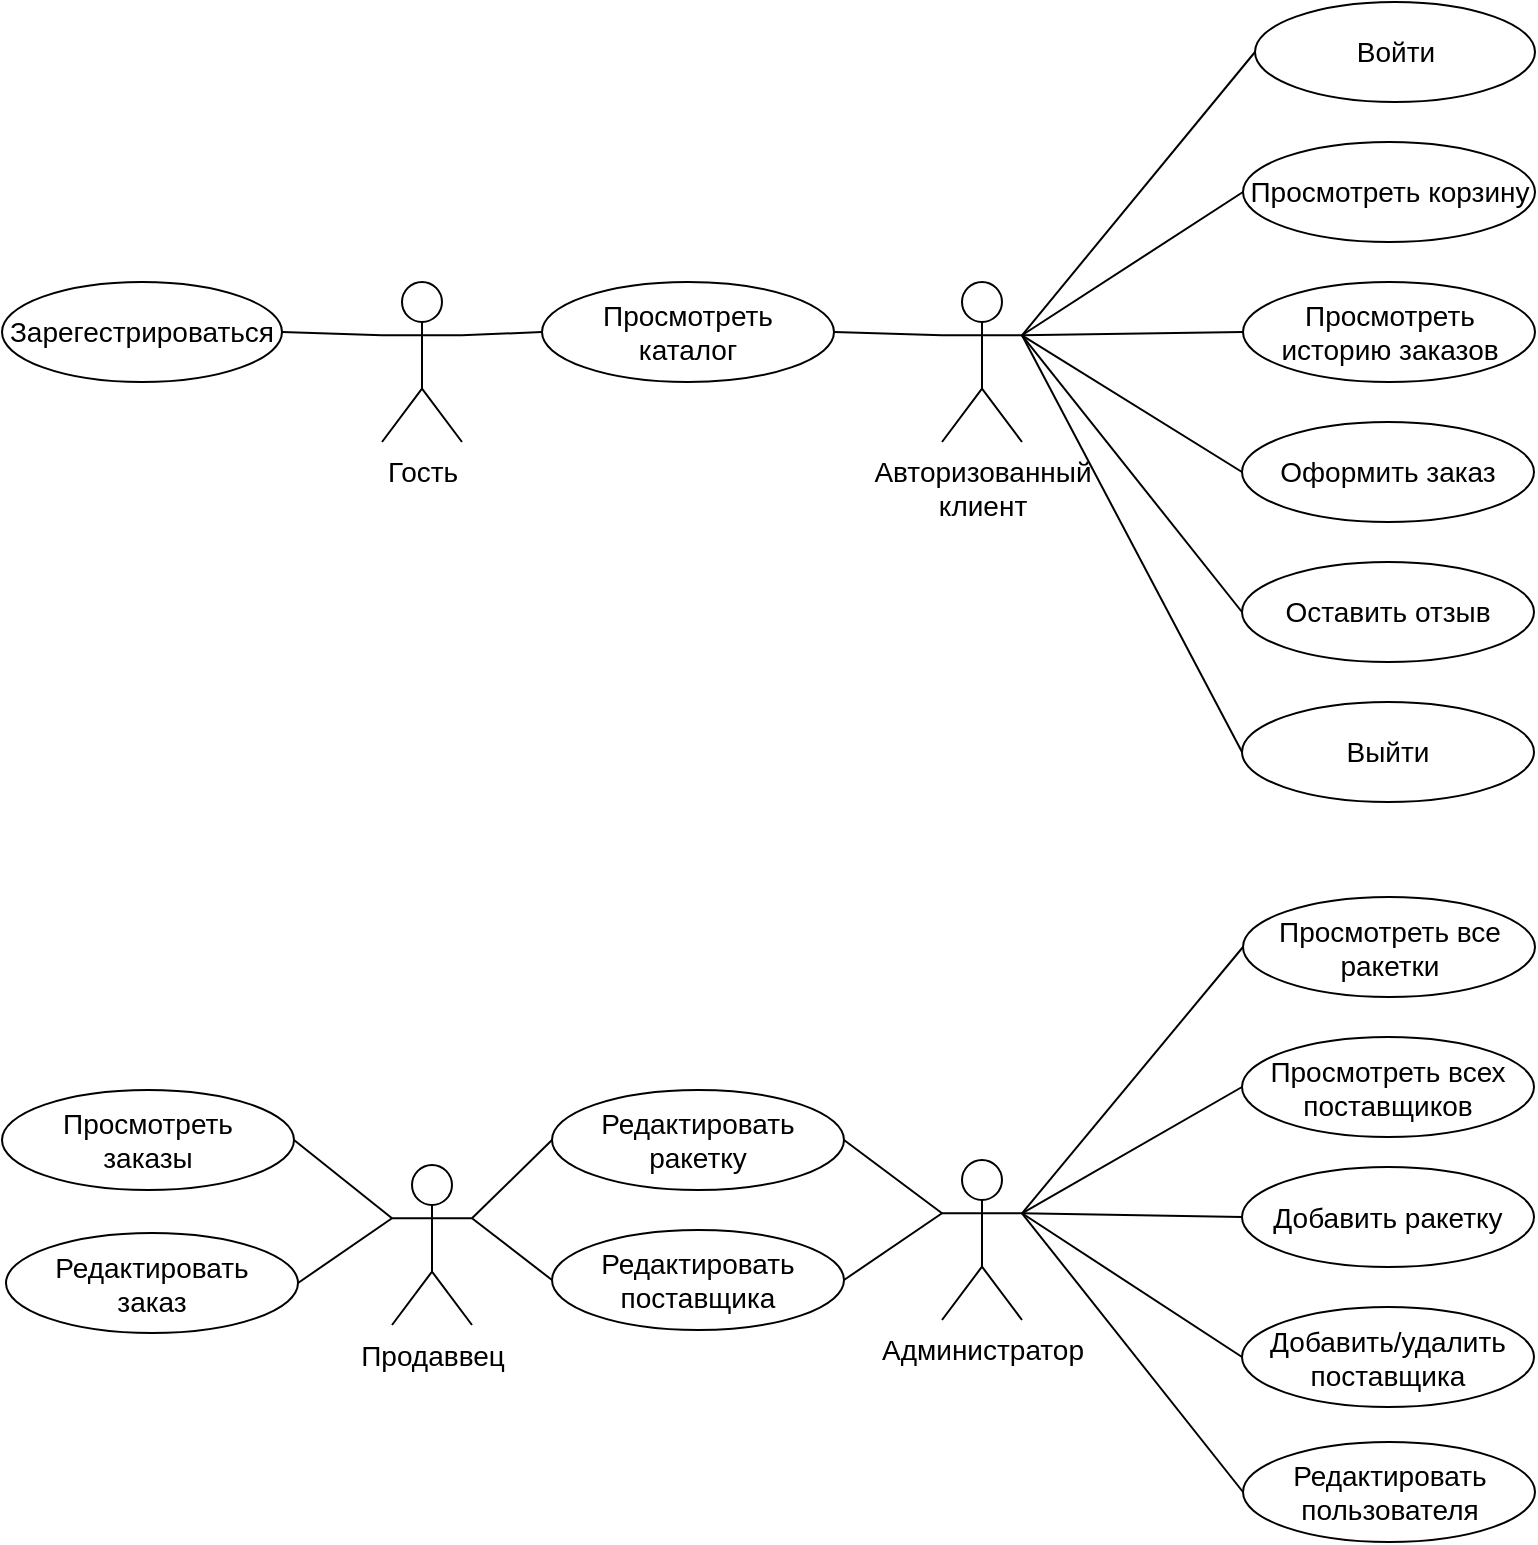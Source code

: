 <mxfile version="24.5.3" type="device">
  <diagram id="gvh3Hm5pyqRmRrKiED2f" name="Страница — 2">
    <mxGraphModel dx="390" dy="649" grid="0" gridSize="10" guides="1" tooltips="1" connect="1" arrows="1" fold="1" page="1" pageScale="1" pageWidth="827" pageHeight="1169" math="0" shadow="0">
      <root>
        <mxCell id="0" />
        <mxCell id="1" parent="0" />
        <mxCell id="KgC3VI3_XV5hWjITczKB-25" style="rounded=0;orthogonalLoop=1;jettySize=auto;html=1;exitX=1;exitY=0.333;exitDx=0;exitDy=0;exitPerimeter=0;entryX=0;entryY=0.5;entryDx=0;entryDy=0;endArrow=none;endFill=0;" parent="1" source="KgC3VI3_XV5hWjITczKB-27" target="KgC3VI3_XV5hWjITczKB-37" edge="1">
          <mxGeometry relative="1" as="geometry" />
        </mxCell>
        <mxCell id="bBu1zgxIarCQx-9ZuRau-4" style="edgeStyle=none;rounded=0;orthogonalLoop=1;jettySize=auto;html=1;exitX=1;exitY=0.333;exitDx=0;exitDy=0;exitPerimeter=0;entryX=0;entryY=0.5;entryDx=0;entryDy=0;strokeColor=default;align=center;verticalAlign=middle;fontFamily=Helvetica;fontSize=14;fontColor=default;labelBackgroundColor=default;endArrow=none;endFill=0;" parent="1" source="KgC3VI3_XV5hWjITczKB-27" target="bBu1zgxIarCQx-9ZuRau-2" edge="1">
          <mxGeometry relative="1" as="geometry" />
        </mxCell>
        <mxCell id="bBu1zgxIarCQx-9ZuRau-5" style="edgeStyle=none;rounded=0;orthogonalLoop=1;jettySize=auto;html=1;exitX=1;exitY=0.333;exitDx=0;exitDy=0;exitPerimeter=0;entryX=0;entryY=0.5;entryDx=0;entryDy=0;strokeColor=default;align=center;verticalAlign=middle;fontFamily=Helvetica;fontSize=14;fontColor=default;labelBackgroundColor=default;endArrow=none;endFill=0;" parent="1" source="KgC3VI3_XV5hWjITczKB-27" target="bBu1zgxIarCQx-9ZuRau-1" edge="1">
          <mxGeometry relative="1" as="geometry" />
        </mxCell>
        <mxCell id="bBu1zgxIarCQx-9ZuRau-11" style="edgeStyle=none;rounded=0;orthogonalLoop=1;jettySize=auto;html=1;exitX=1;exitY=0.333;exitDx=0;exitDy=0;exitPerimeter=0;entryX=0;entryY=0.5;entryDx=0;entryDy=0;strokeColor=default;align=center;verticalAlign=middle;fontFamily=Helvetica;fontSize=14;fontColor=default;labelBackgroundColor=default;endArrow=none;endFill=0;" parent="1" source="KgC3VI3_XV5hWjITczKB-27" target="bBu1zgxIarCQx-9ZuRau-10" edge="1">
          <mxGeometry relative="1" as="geometry" />
        </mxCell>
        <mxCell id="KgC3VI3_XV5hWjITczKB-27" value="Администратор" style="shape=umlActor;verticalLabelPosition=bottom;verticalAlign=top;html=1;outlineConnect=0;fontSize=14;container=0;" parent="1" vertex="1">
          <mxGeometry x="500" y="619" width="40" height="80" as="geometry" />
        </mxCell>
        <mxCell id="KgC3VI3_XV5hWjITczKB-35" value="" style="edgeStyle=none;shape=connector;rounded=0;orthogonalLoop=1;jettySize=auto;html=1;exitX=1;exitY=0.333;exitDx=0;exitDy=0;exitPerimeter=0;entryX=0;entryY=0.5;entryDx=0;entryDy=0;labelBackgroundColor=default;strokeColor=default;align=center;verticalAlign=middle;fontFamily=Helvetica;fontSize=14;fontColor=default;endArrow=none;endFill=0;" parent="1" source="KgC3VI3_XV5hWjITczKB-27" target="KgC3VI3_XV5hWjITczKB-36" edge="1">
          <mxGeometry relative="1" as="geometry">
            <mxPoint x="301" y="785" as="targetPoint" />
            <mxPoint x="550" y="616" as="sourcePoint" />
          </mxGeometry>
        </mxCell>
        <mxCell id="KgC3VI3_XV5hWjITczKB-36" value="Добавить ракетку" style="ellipse;whiteSpace=wrap;html=1;flipV=0;flipH=0;fontSize=14;container=0;" parent="1" vertex="1">
          <mxGeometry x="650" y="622.5" width="146" height="50" as="geometry" />
        </mxCell>
        <mxCell id="KgC3VI3_XV5hWjITczKB-37" value="Добавить/удалить&lt;br style=&quot;border-color: var(--border-color);&quot;&gt;поставщика" style="ellipse;whiteSpace=wrap;html=1;flipV=0;flipH=0;fontSize=14;container=0;" parent="1" vertex="1">
          <mxGeometry x="650" y="692.5" width="146" height="50" as="geometry" />
        </mxCell>
        <mxCell id="KgC3VI3_XV5hWjITczKB-3" value="Гость" style="shape=umlActor;verticalLabelPosition=bottom;verticalAlign=top;html=1;outlineConnect=0;flipV=0;flipH=0;fontSize=14;container=0;" parent="1" vertex="1">
          <mxGeometry x="220" y="180" width="40" height="80" as="geometry" />
        </mxCell>
        <mxCell id="KgC3VI3_XV5hWjITczKB-4" value="Авторизованный&lt;br style=&quot;font-size: 14px;&quot;&gt;клиент" style="shape=umlActor;verticalLabelPosition=bottom;verticalAlign=top;html=1;outlineConnect=0;flipV=0;flipH=0;fontSize=14;container=0;" parent="1" vertex="1">
          <mxGeometry x="500" y="180" width="40" height="80" as="geometry" />
        </mxCell>
        <mxCell id="KgC3VI3_XV5hWjITczKB-5" style="edgeStyle=none;shape=connector;rounded=0;orthogonalLoop=1;jettySize=auto;html=1;exitX=1;exitY=0.333;exitDx=0;exitDy=0;exitPerimeter=0;entryX=0;entryY=0.5;entryDx=0;entryDy=0;labelBackgroundColor=default;strokeColor=default;align=center;verticalAlign=middle;fontFamily=Helvetica;fontSize=14;fontColor=default;endArrow=none;endFill=0;" parent="1" source="KgC3VI3_XV5hWjITczKB-4" target="KgC3VI3_XV5hWjITczKB-14" edge="1">
          <mxGeometry relative="1" as="geometry" />
        </mxCell>
        <mxCell id="KgC3VI3_XV5hWjITczKB-6" style="edgeStyle=none;shape=connector;rounded=0;orthogonalLoop=1;jettySize=auto;html=1;exitX=1;exitY=0.333;exitDx=0;exitDy=0;exitPerimeter=0;entryX=0;entryY=0.5;entryDx=0;entryDy=0;labelBackgroundColor=default;strokeColor=default;align=center;verticalAlign=middle;fontFamily=Helvetica;fontSize=14;fontColor=default;endArrow=none;endFill=0;" parent="1" source="KgC3VI3_XV5hWjITczKB-4" target="KgC3VI3_XV5hWjITczKB-19" edge="1">
          <mxGeometry relative="1" as="geometry">
            <mxPoint x="690.0" y="466.5" as="targetPoint" />
          </mxGeometry>
        </mxCell>
        <mxCell id="KgC3VI3_XV5hWjITczKB-7" style="edgeStyle=none;shape=connector;rounded=0;orthogonalLoop=1;jettySize=auto;html=1;exitX=1;exitY=0.333;exitDx=0;exitDy=0;exitPerimeter=0;entryX=0;entryY=0.5;entryDx=0;entryDy=0;labelBackgroundColor=default;strokeColor=default;align=center;verticalAlign=middle;fontFamily=Helvetica;fontSize=14;fontColor=default;endArrow=none;endFill=0;" parent="1" source="KgC3VI3_XV5hWjITczKB-4" target="KgC3VI3_XV5hWjITczKB-15" edge="1">
          <mxGeometry relative="1" as="geometry" />
        </mxCell>
        <mxCell id="KgC3VI3_XV5hWjITczKB-8" style="edgeStyle=none;shape=connector;rounded=0;orthogonalLoop=1;jettySize=auto;html=1;exitX=1;exitY=0.333;exitDx=0;exitDy=0;exitPerimeter=0;entryX=0;entryY=0.5;entryDx=0;entryDy=0;labelBackgroundColor=default;strokeColor=default;align=center;verticalAlign=middle;fontFamily=Helvetica;fontSize=14;fontColor=default;endArrow=none;endFill=0;" parent="1" source="KgC3VI3_XV5hWjITczKB-4" target="KgC3VI3_XV5hWjITczKB-16" edge="1">
          <mxGeometry relative="1" as="geometry" />
        </mxCell>
        <mxCell id="KgC3VI3_XV5hWjITczKB-9" style="edgeStyle=none;shape=connector;rounded=0;orthogonalLoop=1;jettySize=auto;html=1;exitX=1;exitY=0.333;exitDx=0;exitDy=0;exitPerimeter=0;entryX=0;entryY=0.5;entryDx=0;entryDy=0;labelBackgroundColor=default;strokeColor=default;align=center;verticalAlign=middle;fontFamily=Helvetica;fontSize=14;fontColor=default;endArrow=none;endFill=0;" parent="1" source="KgC3VI3_XV5hWjITczKB-4" target="KgC3VI3_XV5hWjITczKB-18" edge="1">
          <mxGeometry relative="1" as="geometry">
            <mxPoint x="720.0" y="367.5" as="targetPoint" />
          </mxGeometry>
        </mxCell>
        <mxCell id="KgC3VI3_XV5hWjITczKB-10" value="Зарегестрироваться" style="ellipse;whiteSpace=wrap;html=1;flipV=0;flipH=0;fontSize=14;container=0;" parent="1" vertex="1">
          <mxGeometry x="30" y="180" width="140" height="50" as="geometry" />
        </mxCell>
        <mxCell id="KgC3VI3_XV5hWjITczKB-11" style="rounded=0;orthogonalLoop=1;jettySize=auto;html=1;exitX=0;exitY=0.5;exitDx=0;exitDy=0;endArrow=none;endFill=0;entryX=1;entryY=0.333;entryDx=0;entryDy=0;entryPerimeter=0;" parent="1" source="KgC3VI3_XV5hWjITczKB-17" target="KgC3VI3_XV5hWjITczKB-4" edge="1">
          <mxGeometry relative="1" as="geometry">
            <mxPoint x="560" y="210" as="targetPoint" />
          </mxGeometry>
        </mxCell>
        <mxCell id="KgC3VI3_XV5hWjITczKB-12" style="edgeStyle=none;shape=connector;rounded=0;orthogonalLoop=1;jettySize=auto;html=1;exitX=1;exitY=0.5;exitDx=0;exitDy=0;entryX=0;entryY=0.333;entryDx=0;entryDy=0;entryPerimeter=0;labelBackgroundColor=default;strokeColor=default;align=center;verticalAlign=middle;fontFamily=Helvetica;fontSize=11;fontColor=default;endArrow=none;endFill=0;" parent="1" source="KgC3VI3_XV5hWjITczKB-10" target="KgC3VI3_XV5hWjITczKB-3" edge="1">
          <mxGeometry relative="1" as="geometry" />
        </mxCell>
        <mxCell id="KgC3VI3_XV5hWjITczKB-13" value="" style="group" parent="1" vertex="1" connectable="0">
          <mxGeometry x="650" y="40" width="146.5" height="400" as="geometry" />
        </mxCell>
        <mxCell id="KgC3VI3_XV5hWjITczKB-14" value="Войти" style="ellipse;whiteSpace=wrap;html=1;flipV=0;flipH=0;fontSize=14;container=0;" parent="KgC3VI3_XV5hWjITczKB-13" vertex="1">
          <mxGeometry x="6.5" width="140" height="50" as="geometry" />
        </mxCell>
        <mxCell id="KgC3VI3_XV5hWjITczKB-15" value="Просмотреть корзину" style="ellipse;whiteSpace=wrap;html=1;flipV=0;flipH=0;fontSize=14;container=0;" parent="KgC3VI3_XV5hWjITczKB-13" vertex="1">
          <mxGeometry x="0.5" y="70" width="146" height="50" as="geometry" />
        </mxCell>
        <mxCell id="KgC3VI3_XV5hWjITczKB-16" value="Просмотреть &lt;br&gt;историю заказов" style="ellipse;whiteSpace=wrap;html=1;flipV=0;flipH=0;fontSize=14;container=0;" parent="KgC3VI3_XV5hWjITczKB-13" vertex="1">
          <mxGeometry x="0.5" y="140" width="146" height="50" as="geometry" />
        </mxCell>
        <mxCell id="KgC3VI3_XV5hWjITczKB-17" value="Оформить заказ" style="ellipse;whiteSpace=wrap;html=1;flipV=0;flipH=0;fontSize=14;container=0;" parent="KgC3VI3_XV5hWjITczKB-13" vertex="1">
          <mxGeometry y="210" width="146" height="50" as="geometry" />
        </mxCell>
        <mxCell id="KgC3VI3_XV5hWjITczKB-18" value="Оставить отзыв" style="ellipse;whiteSpace=wrap;html=1;flipV=0;flipH=0;fontSize=14;container=0;" parent="KgC3VI3_XV5hWjITczKB-13" vertex="1">
          <mxGeometry y="280" width="146" height="50" as="geometry" />
        </mxCell>
        <mxCell id="KgC3VI3_XV5hWjITczKB-19" value="Выйти" style="ellipse;whiteSpace=wrap;html=1;flipV=0;flipH=0;fontSize=14;container=0;" parent="KgC3VI3_XV5hWjITczKB-13" vertex="1">
          <mxGeometry y="350" width="146" height="50" as="geometry" />
        </mxCell>
        <mxCell id="KgC3VI3_XV5hWjITczKB-20" value="Просмотреть&lt;br style=&quot;border-color: var(--border-color);&quot;&gt;каталог" style="ellipse;whiteSpace=wrap;html=1;fontSize=14;container=0;" parent="1" vertex="1">
          <mxGeometry x="300" y="180" width="146" height="50" as="geometry" />
        </mxCell>
        <mxCell id="KgC3VI3_XV5hWjITczKB-21" style="edgeStyle=none;shape=connector;rounded=0;orthogonalLoop=1;jettySize=auto;html=1;exitX=1;exitY=0.333;exitDx=0;exitDy=0;exitPerimeter=0;entryX=0;entryY=0.5;entryDx=0;entryDy=0;labelBackgroundColor=default;strokeColor=default;align=center;verticalAlign=middle;fontFamily=Helvetica;fontSize=11;fontColor=default;endArrow=none;endFill=0;" parent="1" source="KgC3VI3_XV5hWjITczKB-3" target="KgC3VI3_XV5hWjITczKB-20" edge="1">
          <mxGeometry relative="1" as="geometry" />
        </mxCell>
        <mxCell id="KgC3VI3_XV5hWjITczKB-22" style="edgeStyle=none;shape=connector;rounded=0;orthogonalLoop=1;jettySize=auto;html=1;exitX=0;exitY=0.333;exitDx=0;exitDy=0;exitPerimeter=0;entryX=1;entryY=0.5;entryDx=0;entryDy=0;labelBackgroundColor=default;strokeColor=default;align=center;verticalAlign=middle;fontFamily=Helvetica;fontSize=11;fontColor=default;endArrow=none;endFill=0;" parent="1" source="KgC3VI3_XV5hWjITczKB-4" target="KgC3VI3_XV5hWjITczKB-20" edge="1">
          <mxGeometry relative="1" as="geometry" />
        </mxCell>
        <mxCell id="2FOBA9yftlI5AmWJWFGz-4" value="Редактировать&lt;br style=&quot;font-size: 14px;&quot;&gt;ракетку" style="ellipse;whiteSpace=wrap;html=1;fontSize=14;container=0;" parent="1" vertex="1">
          <mxGeometry x="305" y="584" width="146" height="50" as="geometry" />
        </mxCell>
        <mxCell id="2FOBA9yftlI5AmWJWFGz-5" value="Редактировать&lt;br style=&quot;font-size: 14px;&quot;&gt;поставщика" style="ellipse;whiteSpace=wrap;html=1;fontSize=14;container=0;" parent="1" vertex="1">
          <mxGeometry x="305" y="654" width="146" height="50" as="geometry" />
        </mxCell>
        <mxCell id="2FOBA9yftlI5AmWJWFGz-6" style="edgeStyle=none;rounded=0;orthogonalLoop=1;jettySize=auto;html=1;exitX=1;exitY=0.5;exitDx=0;exitDy=0;entryX=0;entryY=0.333;entryDx=0;entryDy=0;entryPerimeter=0;strokeColor=default;align=center;verticalAlign=middle;fontFamily=Helvetica;fontSize=11;fontColor=default;labelBackgroundColor=default;endArrow=none;endFill=0;" parent="1" source="2FOBA9yftlI5AmWJWFGz-4" target="KgC3VI3_XV5hWjITczKB-27" edge="1">
          <mxGeometry relative="1" as="geometry" />
        </mxCell>
        <mxCell id="2FOBA9yftlI5AmWJWFGz-7" style="edgeStyle=none;rounded=0;orthogonalLoop=1;jettySize=auto;html=1;exitX=1;exitY=0.5;exitDx=0;exitDy=0;entryX=0;entryY=0.333;entryDx=0;entryDy=0;entryPerimeter=0;strokeColor=default;align=center;verticalAlign=middle;fontFamily=Helvetica;fontSize=11;fontColor=default;labelBackgroundColor=default;endArrow=none;endFill=0;" parent="1" source="2FOBA9yftlI5AmWJWFGz-5" target="KgC3VI3_XV5hWjITczKB-27" edge="1">
          <mxGeometry relative="1" as="geometry" />
        </mxCell>
        <mxCell id="2FOBA9yftlI5AmWJWFGz-8" value="Редактировать&lt;br style=&quot;font-size: 14px;&quot;&gt;заказ" style="ellipse;whiteSpace=wrap;html=1;fontSize=14;container=0;" parent="1" vertex="1">
          <mxGeometry x="32" y="655.5" width="146" height="50" as="geometry" />
        </mxCell>
        <mxCell id="bBu1zgxIarCQx-9ZuRau-1" value="Просмотреть все ракетки" style="ellipse;whiteSpace=wrap;html=1;flipV=0;flipH=0;fontSize=14;container=0;" parent="1" vertex="1">
          <mxGeometry x="650.5" y="487.5" width="146" height="50" as="geometry" />
        </mxCell>
        <mxCell id="bBu1zgxIarCQx-9ZuRau-2" value="Просмотреть всех поставщиков" style="ellipse;whiteSpace=wrap;html=1;flipV=0;flipH=0;fontSize=14;container=0;" parent="1" vertex="1">
          <mxGeometry x="650" y="557.5" width="146" height="50" as="geometry" />
        </mxCell>
        <mxCell id="bBu1zgxIarCQx-9ZuRau-7" style="edgeStyle=none;rounded=0;orthogonalLoop=1;jettySize=auto;html=1;exitX=0;exitY=0.333;exitDx=0;exitDy=0;exitPerimeter=0;entryX=1;entryY=0.5;entryDx=0;entryDy=0;strokeColor=default;align=center;verticalAlign=middle;fontFamily=Helvetica;fontSize=14;fontColor=default;labelBackgroundColor=default;endArrow=none;endFill=0;" parent="1" source="bBu1zgxIarCQx-9ZuRau-6" target="2FOBA9yftlI5AmWJWFGz-8" edge="1">
          <mxGeometry relative="1" as="geometry" />
        </mxCell>
        <mxCell id="bBu1zgxIarCQx-9ZuRau-8" style="edgeStyle=none;rounded=0;orthogonalLoop=1;jettySize=auto;html=1;exitX=1;exitY=0.333;exitDx=0;exitDy=0;exitPerimeter=0;entryX=0;entryY=0.5;entryDx=0;entryDy=0;strokeColor=default;align=center;verticalAlign=middle;fontFamily=Helvetica;fontSize=14;fontColor=default;labelBackgroundColor=default;endArrow=none;endFill=0;" parent="1" source="bBu1zgxIarCQx-9ZuRau-6" target="2FOBA9yftlI5AmWJWFGz-4" edge="1">
          <mxGeometry relative="1" as="geometry" />
        </mxCell>
        <mxCell id="bBu1zgxIarCQx-9ZuRau-9" style="edgeStyle=none;rounded=0;orthogonalLoop=1;jettySize=auto;html=1;exitX=1;exitY=0.333;exitDx=0;exitDy=0;exitPerimeter=0;entryX=0;entryY=0.5;entryDx=0;entryDy=0;strokeColor=default;align=center;verticalAlign=middle;fontFamily=Helvetica;fontSize=14;fontColor=default;labelBackgroundColor=default;endArrow=none;endFill=0;" parent="1" source="bBu1zgxIarCQx-9ZuRau-6" target="2FOBA9yftlI5AmWJWFGz-5" edge="1">
          <mxGeometry relative="1" as="geometry" />
        </mxCell>
        <mxCell id="bBu1zgxIarCQx-9ZuRau-13" style="edgeStyle=none;rounded=0;orthogonalLoop=1;jettySize=auto;html=1;exitX=0;exitY=0.333;exitDx=0;exitDy=0;exitPerimeter=0;entryX=1;entryY=0.5;entryDx=0;entryDy=0;strokeColor=default;align=center;verticalAlign=middle;fontFamily=Helvetica;fontSize=14;fontColor=default;labelBackgroundColor=default;endArrow=none;endFill=0;" parent="1" source="bBu1zgxIarCQx-9ZuRau-6" target="bBu1zgxIarCQx-9ZuRau-12" edge="1">
          <mxGeometry relative="1" as="geometry" />
        </mxCell>
        <mxCell id="bBu1zgxIarCQx-9ZuRau-6" value="Продаввец" style="shape=umlActor;verticalLabelPosition=bottom;verticalAlign=top;html=1;outlineConnect=0;fontSize=14;container=0;" parent="1" vertex="1">
          <mxGeometry x="225" y="621.5" width="40" height="80" as="geometry" />
        </mxCell>
        <mxCell id="bBu1zgxIarCQx-9ZuRau-10" value="Редактировать пользователя" style="ellipse;whiteSpace=wrap;html=1;flipV=0;flipH=0;fontSize=14;container=0;" parent="1" vertex="1">
          <mxGeometry x="650.5" y="760" width="146" height="50" as="geometry" />
        </mxCell>
        <mxCell id="bBu1zgxIarCQx-9ZuRau-12" value="Просмотреть&lt;div&gt;заказы&lt;/div&gt;" style="ellipse;whiteSpace=wrap;html=1;fontSize=14;container=0;" parent="1" vertex="1">
          <mxGeometry x="30" y="584" width="146" height="50" as="geometry" />
        </mxCell>
      </root>
    </mxGraphModel>
  </diagram>
</mxfile>
